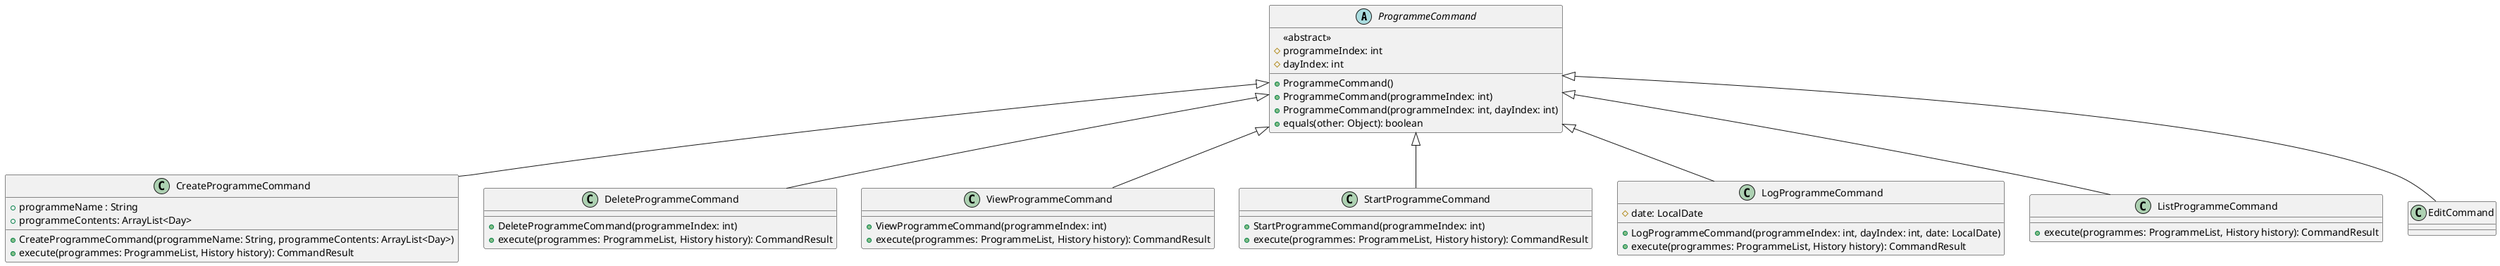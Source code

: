 @startuml

    abstract ProgrammeCommand {
        <<abstract>>
        #programmeIndex: int
        #dayIndex: int
        + ProgrammeCommand()
        + ProgrammeCommand(programmeIndex: int)
        + ProgrammeCommand(programmeIndex: int, dayIndex: int)
        +equals(other: Object): boolean
    }

    class CreateProgrammeCommand {
        + programmeName : String
        + programmeContents: ArrayList<Day>
        + CreateProgrammeCommand(programmeName: String, programmeContents: ArrayList<Day>)
        + execute(programmes: ProgrammeList, History history): CommandResult
    }

    class DeleteProgrammeCommand {
        + DeleteProgrammeCommand(programmeIndex: int)
        + execute(programmes: ProgrammeList, History history): CommandResult
    }

    class ViewProgrammeCommand {
        + ViewProgrammeCommand(programmeIndex: int)
        + execute(programmes: ProgrammeList, History history): CommandResult
    }

    class StartProgrammeCommand {
        + StartProgrammeCommand(programmeIndex: int)
        + execute(programmes: ProgrammeList, History history): CommandResult
    }

    class LogProgrammeCommand {
        # date: LocalDate
        + LogProgrammeCommand(programmeIndex: int, dayIndex: int, date: LocalDate)
        + execute(programmes: ProgrammeList, History history): CommandResult
    }

    class ListProgrammeCommand {
        + execute(programmes: ProgrammeList, History history): CommandResult
    }

    ProgrammeCommand <|-- EditCommand
    ProgrammeCommand <|-- ViewProgrammeCommand
    ProgrammeCommand <|-- LogProgrammeCommand
    ProgrammeCommand <|-- StartProgrammeCommand
    ProgrammeCommand <|-- ListProgrammeCommand
    ProgrammeCommand <|-- CreateProgrammeCommand
    ProgrammeCommand <|-- DeleteProgrammeCommand
@enduml